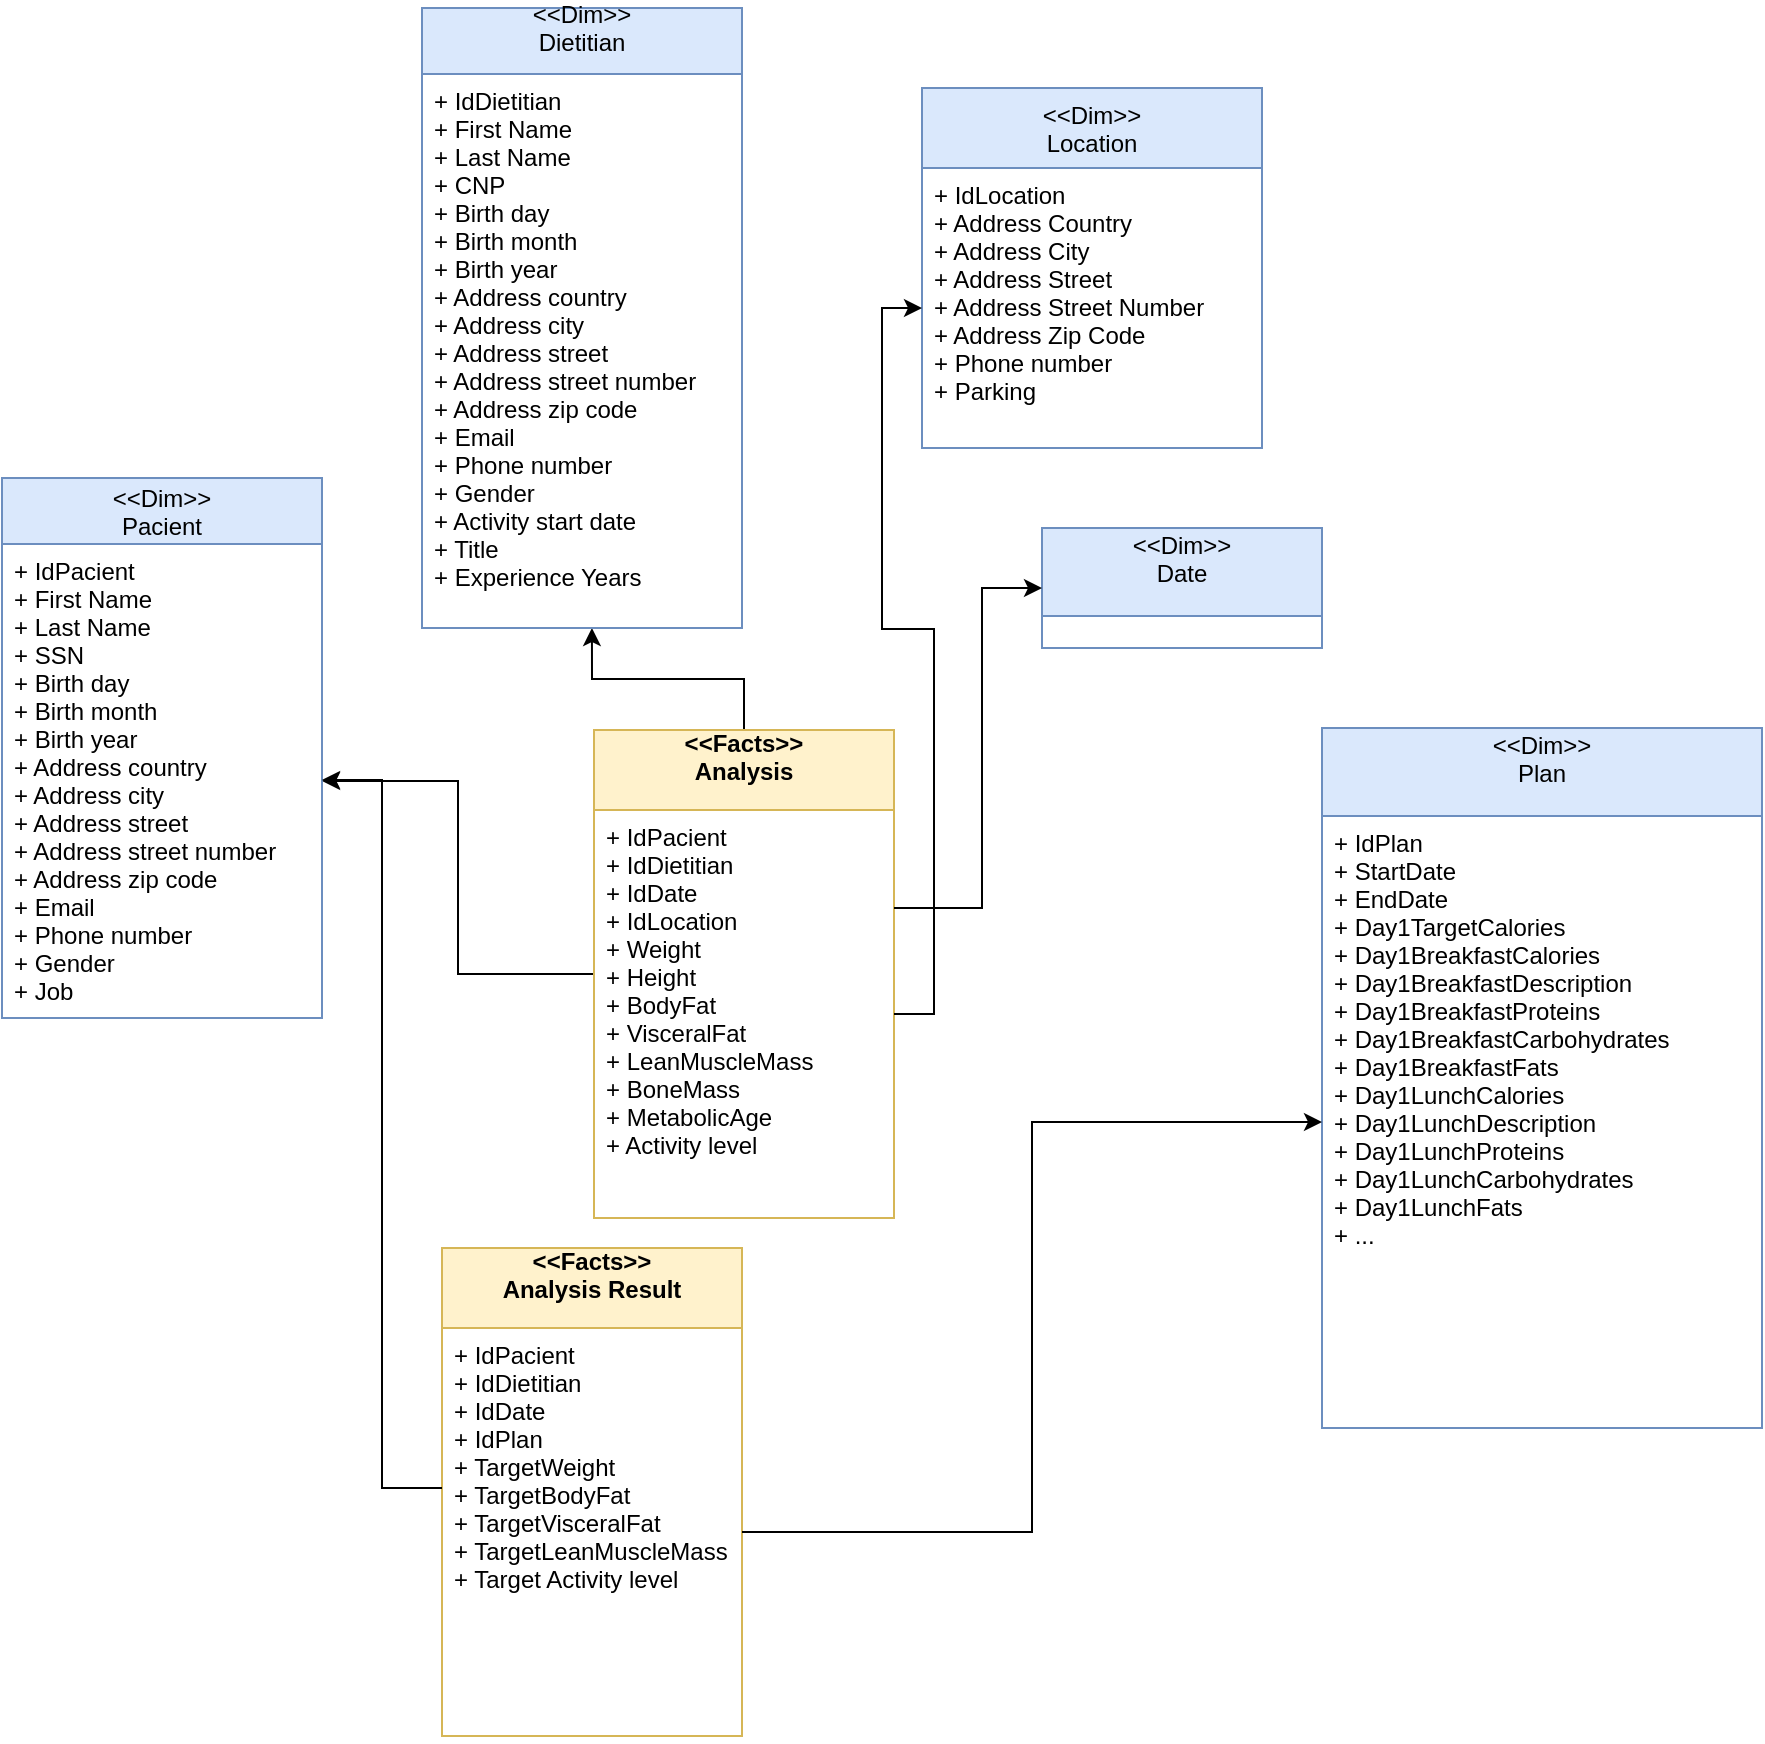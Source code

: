 <mxfile version="10.6.7" type="device"><diagram id="IRDoqWgT9oOsBYlaHyGW" name="Page-1"><mxGraphModel dx="2749" dy="879" grid="1" gridSize="10" guides="1" tooltips="1" connect="1" arrows="1" fold="1" page="1" pageScale="1" pageWidth="827" pageHeight="1169" math="0" shadow="0"><root><mxCell id="0"/><mxCell id="1" parent="0"/><mxCell id="PSbtTutT3GeEFBfXVEPP-24" style="edgeStyle=orthogonalEdgeStyle;rounded=0;orthogonalLoop=1;jettySize=auto;html=1;" parent="1" source="PSbtTutT3GeEFBfXVEPP-10" target="PSbtTutT3GeEFBfXVEPP-15" edge="1"><mxGeometry relative="1" as="geometry"/></mxCell><mxCell id="PSbtTutT3GeEFBfXVEPP-27" style="edgeStyle=orthogonalEdgeStyle;rounded=0;orthogonalLoop=1;jettySize=auto;html=1;entryX=0.531;entryY=1;entryDx=0;entryDy=0;entryPerimeter=0;" parent="1" source="PSbtTutT3GeEFBfXVEPP-10" target="PSbtTutT3GeEFBfXVEPP-19" edge="1"><mxGeometry relative="1" as="geometry"/></mxCell><mxCell id="PSbtTutT3GeEFBfXVEPP-10" value="&lt;&lt;Facts&gt;&gt;&#10;Analysis&#10;" style="swimlane;fontStyle=1;childLayout=stackLayout;horizontal=1;startSize=40;fillColor=#fff2cc;horizontalStack=0;resizeParent=1;resizeParentMax=0;resizeLast=0;collapsible=1;marginBottom=0;strokeColor=#d6b656;" parent="1" vertex="1"><mxGeometry x="206" y="381.031" width="150" height="244" as="geometry"/></mxCell><mxCell id="PSbtTutT3GeEFBfXVEPP-11" value="+ IdPacient&#10;+ IdDietitian&#10;+ IdDate&#10;+ IdLocation&#10;+ Weight&#10;+ Height&#10;+ BodyFat&#10;+ VisceralFat&#10;+ LeanMuscleMass&#10;+ BoneMass&#10;+ MetabolicAge&#10;+ Activity level&#10;&#10;" style="text;strokeColor=none;fillColor=none;align=left;verticalAlign=top;spacingLeft=4;spacingRight=4;overflow=hidden;rotatable=0;points=[[0,0.5],[1,0.5]];portConstraint=eastwest;" parent="PSbtTutT3GeEFBfXVEPP-10" vertex="1"><mxGeometry y="40" width="150" height="204" as="geometry"/></mxCell><mxCell id="PSbtTutT3GeEFBfXVEPP-14" value="&lt;&lt;Dim&gt;&gt;&#10;Pacient" style="swimlane;fontStyle=0;childLayout=stackLayout;horizontal=1;startSize=33;fillColor=#dae8fc;horizontalStack=0;resizeParent=1;resizeParentMax=0;resizeLast=0;collapsible=1;marginBottom=0;strokeColor=#6c8ebf;" parent="1" vertex="1"><mxGeometry x="-90" y="255" width="160" height="270" as="geometry"/></mxCell><mxCell id="PSbtTutT3GeEFBfXVEPP-15" value="+ IdPacient&#10;+ First Name&#10;+ Last Name&#10;+ SSN&#10;+ Birth day&#10;+ Birth month&#10;+ Birth year&#10;+ Address country&#10;+ Address city&#10;+ Address street&#10;+ Address street number&#10;+ Address zip code&#10;+ Email&#10;+ Phone number&#10;+ Gender&#10;+ Job&#10;" style="text;strokeColor=none;fillColor=none;align=left;verticalAlign=top;spacingLeft=4;spacingRight=4;overflow=hidden;rotatable=0;points=[[0,0.5],[1,0.5]];portConstraint=eastwest;" parent="PSbtTutT3GeEFBfXVEPP-14" vertex="1"><mxGeometry y="33" width="160" height="237" as="geometry"/></mxCell><mxCell id="PSbtTutT3GeEFBfXVEPP-18" value="&lt;&lt;Dim&gt;&gt;&#10;Dietitian&#10;" style="swimlane;fontStyle=0;childLayout=stackLayout;horizontal=1;startSize=33;fillColor=#dae8fc;horizontalStack=0;resizeParent=1;resizeParentMax=0;resizeLast=0;collapsible=1;marginBottom=0;strokeColor=#6c8ebf;" parent="1" vertex="1"><mxGeometry x="120" y="20" width="160" height="310" as="geometry"/></mxCell><mxCell id="PSbtTutT3GeEFBfXVEPP-19" value="+ IdDietitian&#10;+ First Name&#10;+ Last Name&#10;+ CNP&#10;+ Birth day&#10;+ Birth month&#10;+ Birth year&#10;+ Address country&#10;+ Address city&#10;+ Address street&#10;+ Address street number&#10;+ Address zip code&#10;+ Email&#10;+ Phone number&#10;+ Gender&#10;+ Activity start date&#10;+ Title&#10;+ Experience Years&#10;" style="text;strokeColor=none;fillColor=none;align=left;verticalAlign=top;spacingLeft=4;spacingRight=4;overflow=hidden;rotatable=0;points=[[0,0.5],[1,0.5]];portConstraint=eastwest;" parent="PSbtTutT3GeEFBfXVEPP-18" vertex="1"><mxGeometry y="33" width="160" height="277" as="geometry"/></mxCell><mxCell id="PSbtTutT3GeEFBfXVEPP-20" value="&lt;&lt;Dim&gt;&gt;&#10;Date&#10;" style="swimlane;fontStyle=0;childLayout=stackLayout;horizontal=1;startSize=44;fillColor=#dae8fc;horizontalStack=0;resizeParent=1;resizeParentMax=0;resizeLast=0;collapsible=1;marginBottom=0;strokeColor=#6c8ebf;" parent="1" vertex="1"><mxGeometry x="430" y="280" width="140" height="60" as="geometry"/></mxCell><mxCell id="PSbtTutT3GeEFBfXVEPP-29" style="edgeStyle=orthogonalEdgeStyle;rounded=0;orthogonalLoop=1;jettySize=auto;html=1;entryX=0;entryY=0.5;entryDx=0;entryDy=0;" parent="1" source="PSbtTutT3GeEFBfXVEPP-11" target="PSbtTutT3GeEFBfXVEPP-20" edge="1"><mxGeometry relative="1" as="geometry"><mxPoint x="360" y="410" as="targetPoint"/><Array as="points"><mxPoint x="400" y="470"/><mxPoint x="400" y="310"/></Array></mxGeometry></mxCell><mxCell id="PSbtTutT3GeEFBfXVEPP-30" value="&lt;&lt;Dim&gt;&gt;&#10;Location" style="swimlane;fontStyle=0;childLayout=stackLayout;horizontal=1;startSize=40;fillColor=#dae8fc;horizontalStack=0;resizeParent=1;resizeParentMax=0;resizeLast=0;collapsible=1;marginBottom=0;strokeColor=#6c8ebf;" parent="1" vertex="1"><mxGeometry x="370" y="60" width="170" height="180" as="geometry"/></mxCell><mxCell id="PSbtTutT3GeEFBfXVEPP-31" value="+ IdLocation&#10;+ Address Country&#10;+ Address City &#10;+ Address Street&#10;+ Address Street Number&#10;+ Address Zip Code&#10;+ Phone number&#10;+ Parking&#10;" style="text;strokeColor=none;fillColor=none;align=left;verticalAlign=top;spacingLeft=4;spacingRight=4;overflow=hidden;rotatable=0;points=[[0,0.5],[1,0.5]];portConstraint=eastwest;" parent="PSbtTutT3GeEFBfXVEPP-30" vertex="1"><mxGeometry y="40" width="170" height="140" as="geometry"/></mxCell><mxCell id="PSbtTutT3GeEFBfXVEPP-33" style="edgeStyle=orthogonalEdgeStyle;rounded=0;orthogonalLoop=1;jettySize=auto;html=1;" parent="1" source="PSbtTutT3GeEFBfXVEPP-11" target="PSbtTutT3GeEFBfXVEPP-31" edge="1"><mxGeometry relative="1" as="geometry"/></mxCell><mxCell id="PSbtTutT3GeEFBfXVEPP-35" value="&lt;&lt;Facts&gt;&gt;&#10;Analysis Result&#10;" style="swimlane;fontStyle=1;childLayout=stackLayout;horizontal=1;startSize=40;fillColor=#fff2cc;horizontalStack=0;resizeParent=1;resizeParentMax=0;resizeLast=0;collapsible=1;marginBottom=0;strokeColor=#d6b656;" parent="1" vertex="1"><mxGeometry x="130" y="640" width="150" height="244" as="geometry"/></mxCell><mxCell id="PSbtTutT3GeEFBfXVEPP-36" value="+ IdPacient&#10;+ IdDietitian&#10;+ IdDate&#10;+ IdPlan&#10;+ TargetWeight&#10;+ TargetBodyFat&#10;+ TargetVisceralFat&#10;+ TargetLeanMuscleMass&#10;+ Target Activity level&#10;" style="text;strokeColor=none;fillColor=none;align=left;verticalAlign=top;spacingLeft=4;spacingRight=4;overflow=hidden;rotatable=0;points=[[0,0.5],[1,0.5]];portConstraint=eastwest;" parent="PSbtTutT3GeEFBfXVEPP-35" vertex="1"><mxGeometry y="40" width="150" height="204" as="geometry"/></mxCell><mxCell id="PSbtTutT3GeEFBfXVEPP-37" value="&lt;&lt;Dim&gt;&gt;&#10;Plan&#10;" style="swimlane;fontStyle=0;childLayout=stackLayout;horizontal=1;startSize=44;fillColor=#dae8fc;horizontalStack=0;resizeParent=1;resizeParentMax=0;resizeLast=0;collapsible=1;marginBottom=0;strokeColor=#6c8ebf;" parent="1" vertex="1"><mxGeometry x="570" y="380" width="220" height="350" as="geometry"/></mxCell><mxCell id="PSbtTutT3GeEFBfXVEPP-40" value="+ IdPlan&#10;+ StartDate&#10;+ EndDate&#10;+ Day1TargetCalories&#10;+ Day1BreakfastCalories&#10;+ Day1BreakfastDescription&#10;+ Day1BreakfastProteins&#10;+ Day1BreakfastCarbohydrates&#10;+ Day1BreakfastFats&#10;+ Day1LunchCalories&#10;+ Day1LunchDescription&#10;+ Day1LunchProteins&#10;+ Day1LunchCarbohydrates&#10;+ Day1LunchFats&#10;+ ...&#10;&#10;" style="text;strokeColor=none;fillColor=none;align=left;verticalAlign=top;spacingLeft=4;spacingRight=4;overflow=hidden;rotatable=0;points=[[0,0.5],[1,0.5]];portConstraint=eastwest;" parent="PSbtTutT3GeEFBfXVEPP-37" vertex="1"><mxGeometry y="44" width="220" height="306" as="geometry"/></mxCell><mxCell id="PSbtTutT3GeEFBfXVEPP-43" style="edgeStyle=orthogonalEdgeStyle;rounded=0;orthogonalLoop=1;jettySize=auto;html=1;" parent="1" source="PSbtTutT3GeEFBfXVEPP-36" target="PSbtTutT3GeEFBfXVEPP-40" edge="1"><mxGeometry relative="1" as="geometry"/></mxCell><mxCell id="PSbtTutT3GeEFBfXVEPP-44" style="edgeStyle=orthogonalEdgeStyle;rounded=0;orthogonalLoop=1;jettySize=auto;html=1;" parent="1" source="PSbtTutT3GeEFBfXVEPP-36" target="PSbtTutT3GeEFBfXVEPP-15" edge="1"><mxGeometry relative="1" as="geometry"><Array as="points"><mxPoint x="100" y="760"/><mxPoint x="100" y="406"/></Array></mxGeometry></mxCell></root></mxGraphModel></diagram></mxfile>